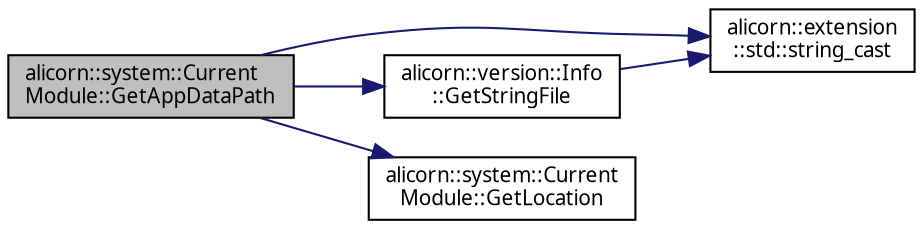 digraph "alicorn::system::CurrentModule::GetAppDataPath"
{
 // INTERACTIVE_SVG=YES
  edge [fontname="Verdana",fontsize="10",labelfontname="Verdana",labelfontsize="10"];
  node [fontname="Verdana",fontsize="10",shape=record];
  rankdir="LR";
  Node1 [label="alicorn::system::Current\lModule::GetAppDataPath",height=0.2,width=0.4,color="black", fillcolor="grey75", style="filled", fontcolor="black"];
  Node1 -> Node2 [color="midnightblue",fontsize="10",style="solid",fontname="Verdana"];
  Node2 [label="alicorn::extension\l::std::string_cast",height=0.2,width=0.4,color="black", fillcolor="white", style="filled",URL="$a00491.html#gafc1bb38569424983a63fbf99ce9f47c1",tooltip="Класс входит в Проект Std   Функция преобразования строк из одной кодировки в другую. "];
  Node1 -> Node3 [color="midnightblue",fontsize="10",style="solid",fontname="Verdana"];
  Node3 [label="alicorn::version::Info\l::GetStringFile",height=0.2,width=0.4,color="black", fillcolor="white", style="filled",URL="$a00097.html#aea77ed774da02bbaffc1afba165980d0",tooltip="Функция получения значения параметра из блока &#39;StringFileInfo\041904e3&#39; версии. "];
  Node3 -> Node2 [color="midnightblue",fontsize="10",style="solid",fontname="Verdana"];
  Node1 -> Node4 [color="midnightblue",fontsize="10",style="solid",fontname="Verdana"];
  Node4 [label="alicorn::system::Current\lModule::GetLocation",height=0.2,width=0.4,color="black", fillcolor="white", style="filled",URL="$a00076.html#a260058308984fa58b2294c9bef431cb3",tooltip="Функция получения пути к папке расположения текущего модуля. "];
}
